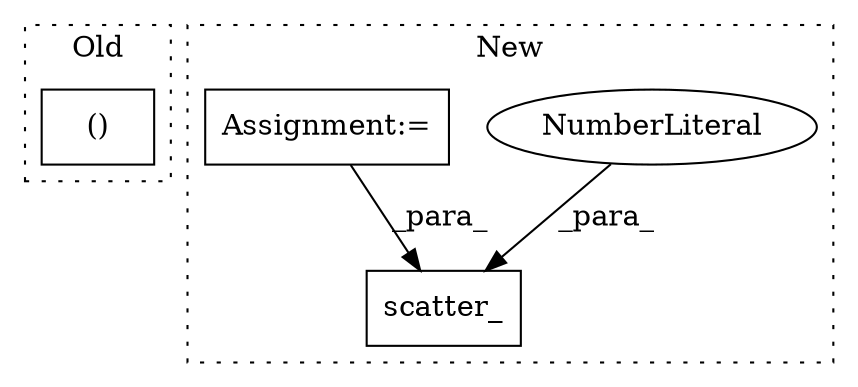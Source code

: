 digraph G {
subgraph cluster0 {
1 [label="()" a="106" s="6445" l="15" shape="box"];
label = "Old";
style="dotted";
}
subgraph cluster1 {
2 [label="scatter_" a="32" s="6065,6106" l="9,1" shape="box"];
3 [label="NumberLiteral" a="34" s="6074" l="1" shape="ellipse"];
4 [label="Assignment:=" a="7" s="5737" l="1" shape="box"];
label = "New";
style="dotted";
}
3 -> 2 [label="_para_"];
4 -> 2 [label="_para_"];
}